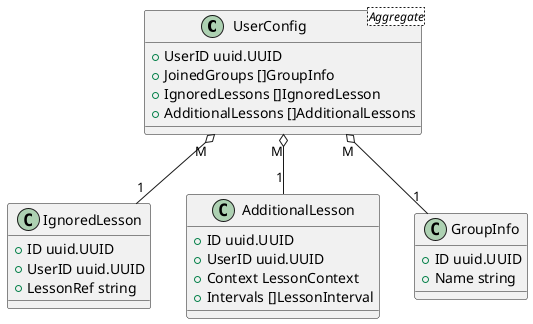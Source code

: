 @startuml EntityDiagram

class UserConfig <Aggregate> {
    +UserID uuid.UUID
    +JoinedGroups []GroupInfo
    +IgnoredLessons []IgnoredLesson
    +AdditionalLessons []AdditionalLessons
}

class IgnoredLesson {
    +ID uuid.UUID
    +UserID uuid.UUID
    +LessonRef string
}

class AdditionalLesson {
    +ID uuid.UUID
    +UserID uuid.UUID
    +Context LessonContext
    +Intervals []LessonInterval
}

class GroupInfo {
    + ID uuid.UUID
    + Name string
}

UserConfig "M" o-- "1" IgnoredLesson
UserConfig "M" o-- "1" AdditionalLesson
UserConfig "M" o-- "1" GroupInfo

@enduml